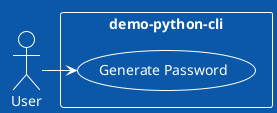 @startuml UseCase
!theme amiga
actor "User" as user

rectangle demo-python-cli {
  usecase "Generate Password" as generatePassword
}

user -> generatePassword
@enduml